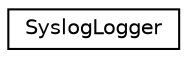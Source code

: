 digraph "Graphical Class Hierarchy"
{
 // LATEX_PDF_SIZE
  edge [fontname="Helvetica",fontsize="10",labelfontname="Helvetica",labelfontsize="10"];
  node [fontname="Helvetica",fontsize="10",shape=record];
  rankdir="LR";
  Node0 [label="SyslogLogger",height=0.2,width=0.4,color="black", fillcolor="white", style="filled",URL="$class_syslog_logger.html",tooltip="Implementation of logger which logs messages to syslog."];
}
